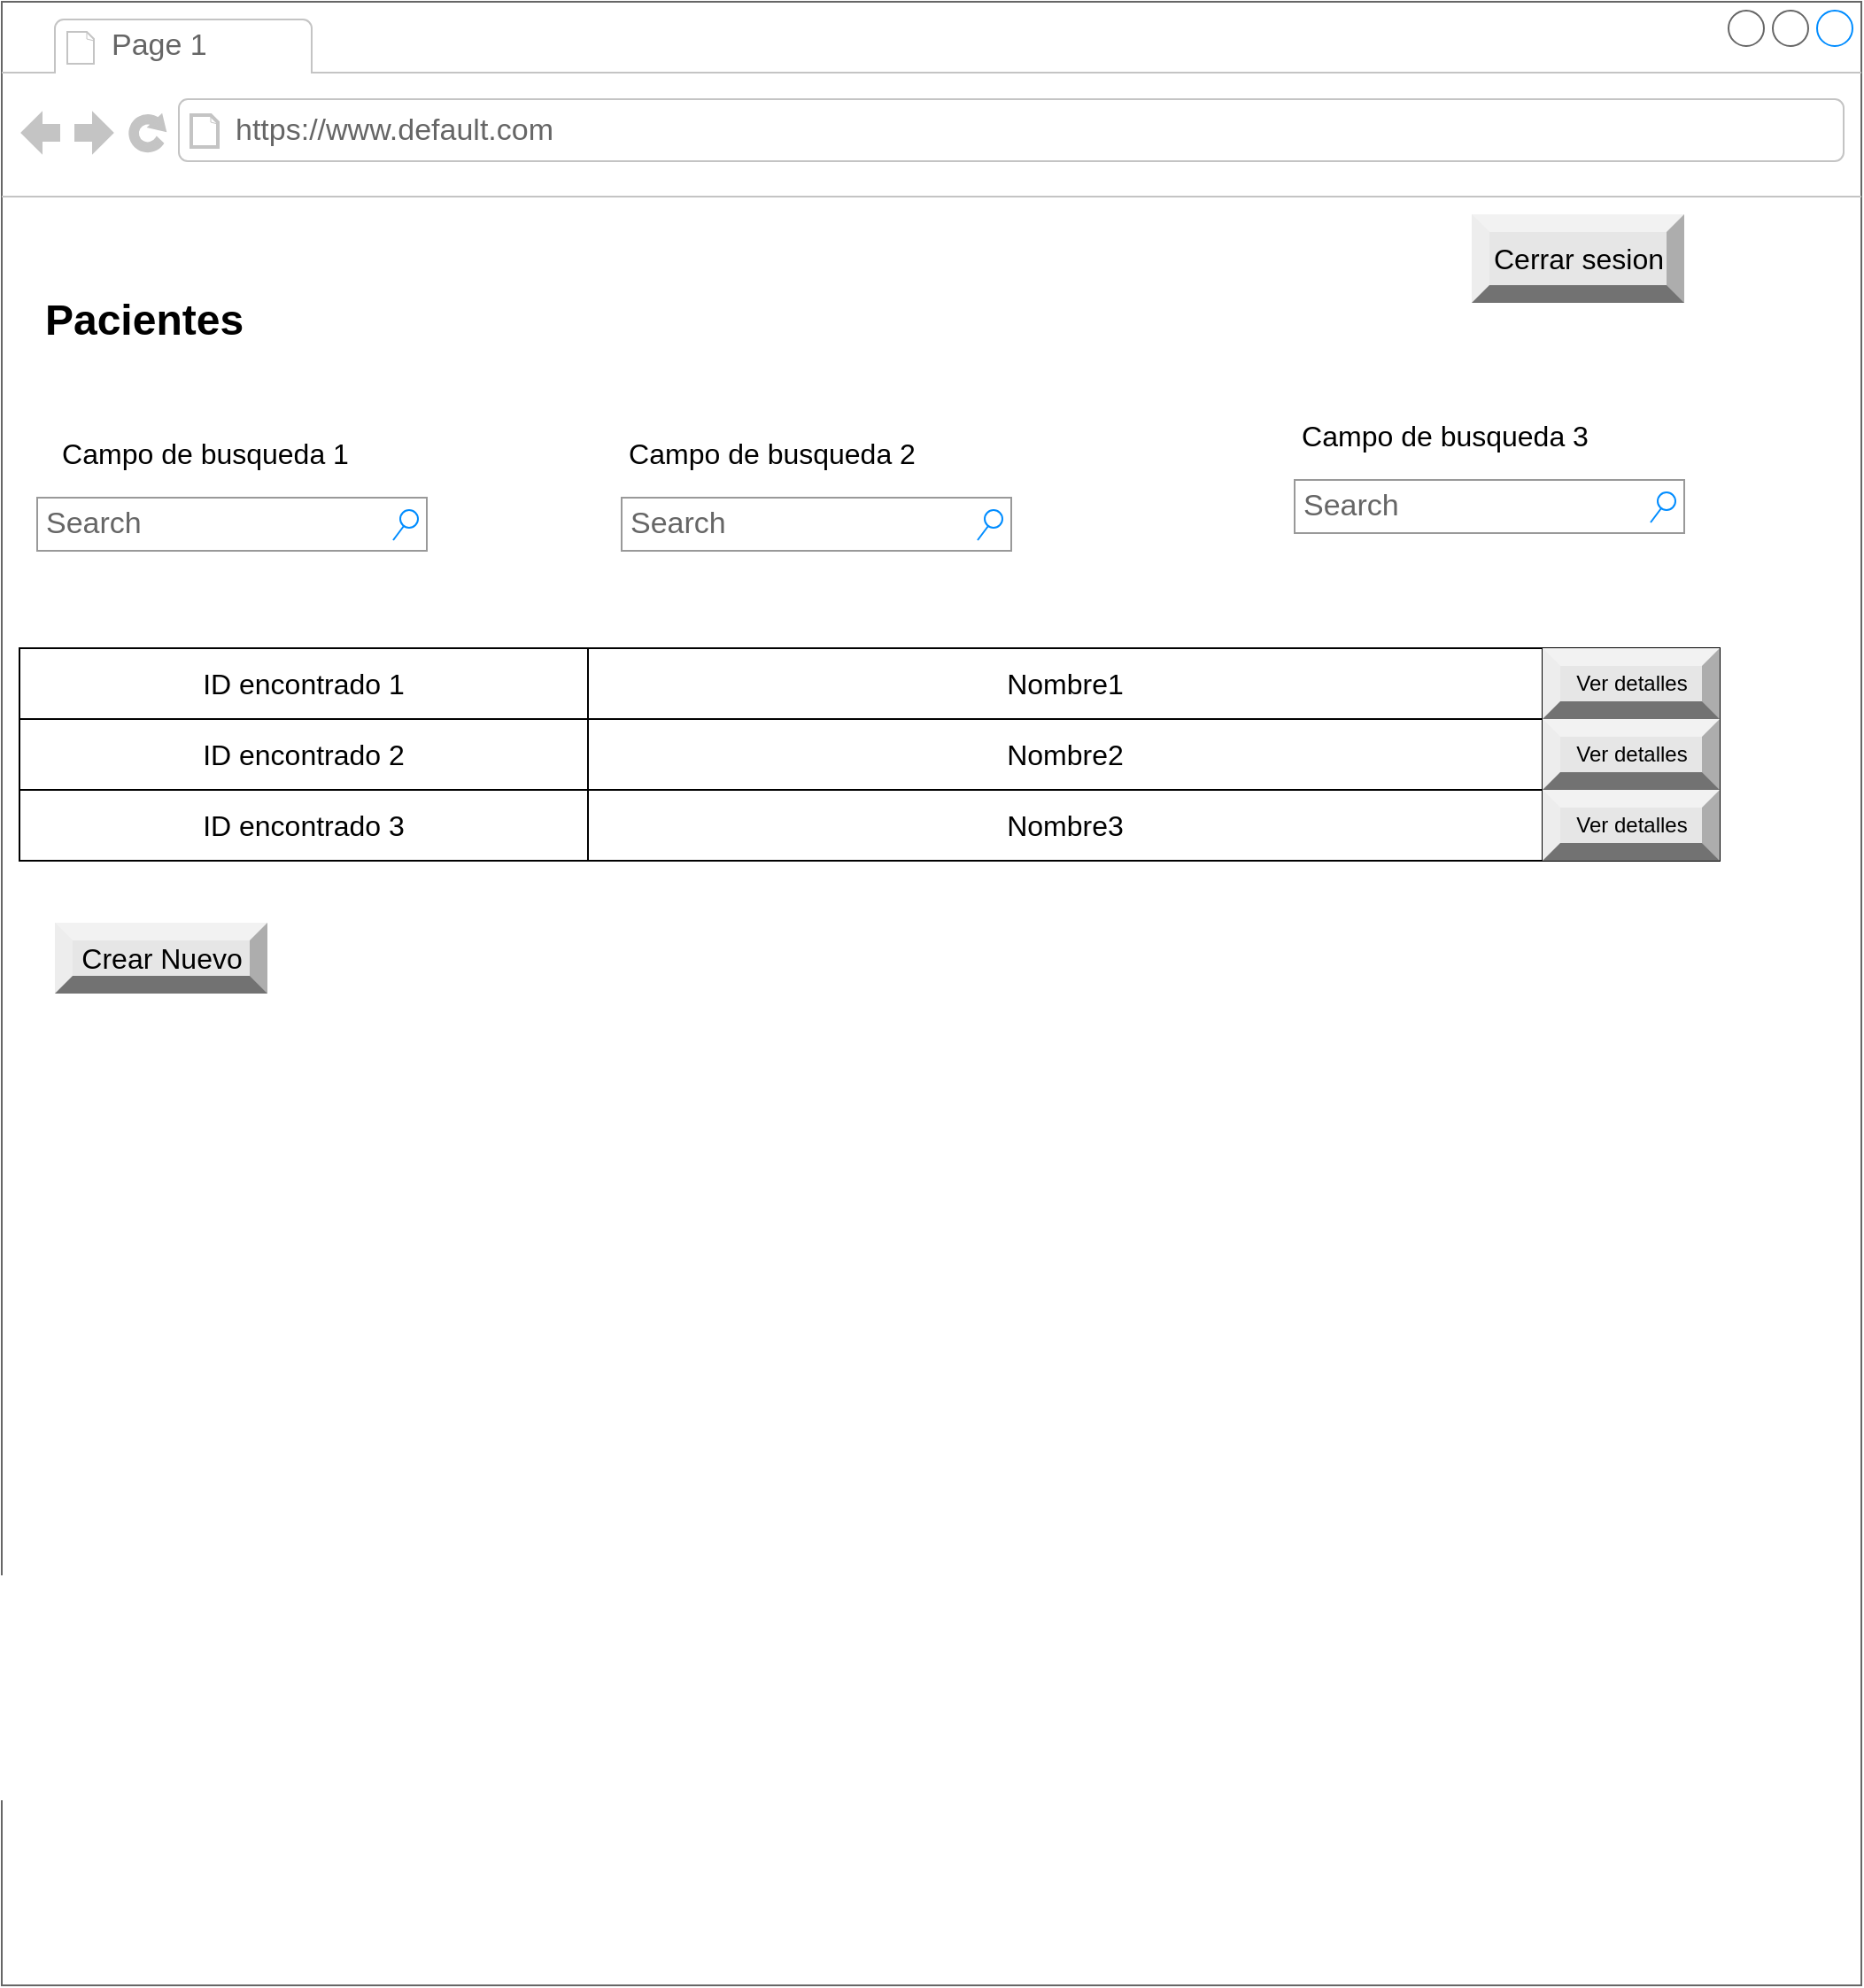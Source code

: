 <mxfile version="16.5.0" type="github">
  <diagram name="Page-1" id="2cc2dc42-3aac-f2a9-1cec-7a8b7cbee084">
    <mxGraphModel dx="770" dy="501" grid="1" gridSize="10" guides="1" tooltips="1" connect="1" arrows="1" fold="1" page="1" pageScale="1" pageWidth="1100" pageHeight="850" background="none" math="0" shadow="0">
      <root>
        <mxCell id="0" />
        <mxCell id="1" parent="0" />
        <mxCell id="7026571954dc6520-1" value="" style="strokeWidth=1;shadow=0;dashed=0;align=center;html=1;shape=mxgraph.mockup.containers.browserWindow;rSize=0;strokeColor=#666666;mainText=,;recursiveResize=0;rounded=0;labelBackgroundColor=none;fontFamily=Verdana;fontSize=12" parent="1" vertex="1">
          <mxGeometry x="120" y="60" width="1050" height="1120" as="geometry" />
        </mxCell>
        <mxCell id="7026571954dc6520-2" value="Page 1" style="strokeWidth=1;shadow=0;dashed=0;align=center;html=1;shape=mxgraph.mockup.containers.anchor;fontSize=17;fontColor=#666666;align=left;" parent="7026571954dc6520-1" vertex="1">
          <mxGeometry x="60" y="12" width="110" height="26" as="geometry" />
        </mxCell>
        <mxCell id="7026571954dc6520-3" value="https://www.default.com" style="strokeWidth=1;shadow=0;dashed=0;align=center;html=1;shape=mxgraph.mockup.containers.anchor;rSize=0;fontSize=17;fontColor=#666666;align=left;" parent="7026571954dc6520-1" vertex="1">
          <mxGeometry x="130" y="60" width="250" height="26" as="geometry" />
        </mxCell>
        <mxCell id="LoF7N9ZbmjchOXrET8C3-100" value="Search" style="strokeWidth=1;shadow=0;dashed=0;align=center;html=1;shape=mxgraph.mockup.forms.searchBox;strokeColor=#999999;mainText=;strokeColor2=#008cff;fontColor=#666666;fontSize=17;align=left;spacingLeft=3;rounded=0;labelBackgroundColor=none;" parent="7026571954dc6520-1" vertex="1">
          <mxGeometry x="350" y="280" width="220" height="30" as="geometry" />
        </mxCell>
        <mxCell id="LoF7N9ZbmjchOXrET8C3-102" value="Search" style="strokeWidth=1;shadow=0;dashed=0;align=center;html=1;shape=mxgraph.mockup.forms.searchBox;strokeColor=#999999;mainText=;strokeColor2=#008cff;fontColor=#666666;fontSize=17;align=left;spacingLeft=3;rounded=0;labelBackgroundColor=none;" parent="7026571954dc6520-1" vertex="1">
          <mxGeometry x="730" y="270" width="220" height="30" as="geometry" />
        </mxCell>
        <mxCell id="LoF7N9ZbmjchOXrET8C3-103" value="" style="shape=table;html=1;whiteSpace=wrap;startSize=0;container=1;collapsible=0;childLayout=tableLayout;" parent="7026571954dc6520-1" vertex="1">
          <mxGeometry x="10" y="365" width="960" height="120" as="geometry" />
        </mxCell>
        <mxCell id="LoF7N9ZbmjchOXrET8C3-104" value="" style="shape=tableRow;horizontal=0;startSize=0;swimlaneHead=0;swimlaneBody=0;top=0;left=0;bottom=0;right=0;collapsible=0;dropTarget=0;fillColor=none;points=[[0,0.5],[1,0.5]];portConstraint=eastwest;" parent="LoF7N9ZbmjchOXrET8C3-103" vertex="1">
          <mxGeometry width="960" height="40" as="geometry" />
        </mxCell>
        <mxCell id="LoF7N9ZbmjchOXrET8C3-105" value="&lt;font style=&quot;font-size: 16px&quot;&gt;ID encontrado 1&lt;/font&gt;" style="shape=partialRectangle;html=1;whiteSpace=wrap;connectable=0;fillColor=none;top=0;left=0;bottom=0;right=0;overflow=hidden;" parent="LoF7N9ZbmjchOXrET8C3-104" vertex="1">
          <mxGeometry width="321" height="40" as="geometry">
            <mxRectangle width="321" height="40" as="alternateBounds" />
          </mxGeometry>
        </mxCell>
        <mxCell id="LoF7N9ZbmjchOXrET8C3-106" value="&lt;font style=&quot;font-size: 16px&quot;&gt;Nombre1&lt;/font&gt;" style="shape=partialRectangle;html=1;whiteSpace=wrap;connectable=0;fillColor=none;top=0;left=0;bottom=0;right=0;overflow=hidden;" parent="LoF7N9ZbmjchOXrET8C3-104" vertex="1">
          <mxGeometry x="321" width="539" height="40" as="geometry">
            <mxRectangle width="539" height="40" as="alternateBounds" />
          </mxGeometry>
        </mxCell>
        <mxCell id="LoF7N9ZbmjchOXrET8C3-107" value="" style="shape=partialRectangle;html=1;whiteSpace=wrap;connectable=0;fillColor=none;top=0;left=0;bottom=0;right=0;overflow=hidden;" parent="LoF7N9ZbmjchOXrET8C3-104" vertex="1">
          <mxGeometry x="860" width="100" height="40" as="geometry">
            <mxRectangle width="100" height="40" as="alternateBounds" />
          </mxGeometry>
        </mxCell>
        <mxCell id="LoF7N9ZbmjchOXrET8C3-108" value="" style="shape=tableRow;horizontal=0;startSize=0;swimlaneHead=0;swimlaneBody=0;top=0;left=0;bottom=0;right=0;collapsible=0;dropTarget=0;fillColor=none;points=[[0,0.5],[1,0.5]];portConstraint=eastwest;" parent="LoF7N9ZbmjchOXrET8C3-103" vertex="1">
          <mxGeometry y="40" width="960" height="40" as="geometry" />
        </mxCell>
        <mxCell id="LoF7N9ZbmjchOXrET8C3-109" value="&lt;font style=&quot;font-size: 16px&quot;&gt;ID encontrado 2&lt;/font&gt;" style="shape=partialRectangle;html=1;whiteSpace=wrap;connectable=0;fillColor=none;top=0;left=0;bottom=0;right=0;overflow=hidden;" parent="LoF7N9ZbmjchOXrET8C3-108" vertex="1">
          <mxGeometry width="321" height="40" as="geometry">
            <mxRectangle width="321" height="40" as="alternateBounds" />
          </mxGeometry>
        </mxCell>
        <mxCell id="LoF7N9ZbmjchOXrET8C3-110" value="&lt;font style=&quot;font-size: 16px&quot;&gt;Nombre2&lt;/font&gt;" style="shape=partialRectangle;html=1;whiteSpace=wrap;connectable=0;fillColor=none;top=0;left=0;bottom=0;right=0;overflow=hidden;" parent="LoF7N9ZbmjchOXrET8C3-108" vertex="1">
          <mxGeometry x="321" width="539" height="40" as="geometry">
            <mxRectangle width="539" height="40" as="alternateBounds" />
          </mxGeometry>
        </mxCell>
        <mxCell id="LoF7N9ZbmjchOXrET8C3-111" value="" style="shape=partialRectangle;html=1;whiteSpace=wrap;connectable=0;fillColor=none;top=0;left=0;bottom=0;right=0;overflow=hidden;" parent="LoF7N9ZbmjchOXrET8C3-108" vertex="1">
          <mxGeometry x="860" width="100" height="40" as="geometry">
            <mxRectangle width="100" height="40" as="alternateBounds" />
          </mxGeometry>
        </mxCell>
        <mxCell id="LoF7N9ZbmjchOXrET8C3-112" style="shape=tableRow;horizontal=0;startSize=0;swimlaneHead=0;swimlaneBody=0;top=0;left=0;bottom=0;right=0;collapsible=0;dropTarget=0;fillColor=none;points=[[0,0.5],[1,0.5]];portConstraint=eastwest;" parent="LoF7N9ZbmjchOXrET8C3-103" vertex="1">
          <mxGeometry y="80" width="960" height="40" as="geometry" />
        </mxCell>
        <mxCell id="LoF7N9ZbmjchOXrET8C3-113" value="&lt;span&gt;&lt;font style=&quot;font-size: 16px&quot;&gt;ID encontrado 3&lt;/font&gt;&lt;/span&gt;" style="shape=partialRectangle;html=1;whiteSpace=wrap;connectable=0;fillColor=none;top=0;left=0;bottom=0;right=0;overflow=hidden;" parent="LoF7N9ZbmjchOXrET8C3-112" vertex="1">
          <mxGeometry width="321" height="40" as="geometry">
            <mxRectangle width="321" height="40" as="alternateBounds" />
          </mxGeometry>
        </mxCell>
        <mxCell id="LoF7N9ZbmjchOXrET8C3-114" value="&lt;font style=&quot;font-size: 16px&quot;&gt;Nombre3&lt;/font&gt;" style="shape=partialRectangle;html=1;whiteSpace=wrap;connectable=0;fillColor=none;top=0;left=0;bottom=0;right=0;overflow=hidden;" parent="LoF7N9ZbmjchOXrET8C3-112" vertex="1">
          <mxGeometry x="321" width="539" height="40" as="geometry">
            <mxRectangle width="539" height="40" as="alternateBounds" />
          </mxGeometry>
        </mxCell>
        <mxCell id="LoF7N9ZbmjchOXrET8C3-115" style="shape=partialRectangle;html=1;whiteSpace=wrap;connectable=0;fillColor=none;top=0;left=0;bottom=0;right=0;overflow=hidden;" parent="LoF7N9ZbmjchOXrET8C3-112" vertex="1">
          <mxGeometry x="860" width="100" height="40" as="geometry">
            <mxRectangle width="100" height="40" as="alternateBounds" />
          </mxGeometry>
        </mxCell>
        <mxCell id="LoF7N9ZbmjchOXrET8C3-128" value="Ver detalles" style="labelPosition=center;verticalLabelPosition=middle;align=center;html=1;shape=mxgraph.basic.shaded_button;dx=10;fillColor=#E6E6E6;strokeColor=none;" parent="7026571954dc6520-1" vertex="1">
          <mxGeometry x="870" y="365" width="100" height="40" as="geometry" />
        </mxCell>
        <mxCell id="LoF7N9ZbmjchOXrET8C3-129" value="Ver detalles" style="labelPosition=center;verticalLabelPosition=middle;align=center;html=1;shape=mxgraph.basic.shaded_button;dx=10;fillColor=#E6E6E6;strokeColor=none;" parent="7026571954dc6520-1" vertex="1">
          <mxGeometry x="870" y="445" width="100" height="40" as="geometry" />
        </mxCell>
        <mxCell id="LoF7N9ZbmjchOXrET8C3-130" value="Ver detalles" style="labelPosition=center;verticalLabelPosition=middle;align=center;html=1;shape=mxgraph.basic.shaded_button;dx=10;fillColor=#E6E6E6;strokeColor=none;" parent="7026571954dc6520-1" vertex="1">
          <mxGeometry x="870" y="405" width="100" height="40" as="geometry" />
        </mxCell>
        <mxCell id="LoF7N9ZbmjchOXrET8C3-267" value="Crear Nuevo" style="labelPosition=center;verticalLabelPosition=middle;align=center;html=1;shape=mxgraph.basic.shaded_button;dx=10;fillColor=#E6E6E6;strokeColor=none;fontSize=16;" parent="7026571954dc6520-1" vertex="1">
          <mxGeometry x="30" y="520" width="120" height="40" as="geometry" />
        </mxCell>
        <mxCell id="LoF7N9ZbmjchOXrET8C3-268" value="Cerrar sesion" style="labelPosition=center;verticalLabelPosition=middle;align=center;html=1;shape=mxgraph.basic.shaded_button;dx=10;fillColor=#E6E6E6;strokeColor=none;fontSize=16;" parent="7026571954dc6520-1" vertex="1">
          <mxGeometry x="830" y="120" width="120" height="50" as="geometry" />
        </mxCell>
        <mxCell id="jbLwAe7Ewo4H_VJlkpQP-1" value="&lt;font style=&quot;font-size: 16px&quot;&gt;Campo de busqueda 1&lt;/font&gt;" style="text;html=1;strokeColor=none;fillColor=none;align=center;verticalAlign=middle;whiteSpace=wrap;rounded=0;" parent="7026571954dc6520-1" vertex="1">
          <mxGeometry x="20" y="240" width="190" height="30" as="geometry" />
        </mxCell>
        <mxCell id="jbLwAe7Ewo4H_VJlkpQP-2" value="Pacientes" style="text;strokeColor=none;fillColor=none;html=1;fontSize=24;fontStyle=1;verticalAlign=middle;align=center;" parent="7026571954dc6520-1" vertex="1">
          <mxGeometry x="20" y="160" width="120" height="40" as="geometry" />
        </mxCell>
        <mxCell id="jbLwAe7Ewo4H_VJlkpQP-3" value="&lt;font style=&quot;font-size: 16px&quot;&gt;Campo de busqueda 2&lt;/font&gt;" style="text;html=1;strokeColor=none;fillColor=none;align=center;verticalAlign=middle;whiteSpace=wrap;rounded=0;" parent="7026571954dc6520-1" vertex="1">
          <mxGeometry x="350" y="240" width="170" height="30" as="geometry" />
        </mxCell>
        <mxCell id="jbLwAe7Ewo4H_VJlkpQP-4" value="&lt;font style=&quot;font-size: 16px&quot;&gt;Campo de busqueda 3&lt;/font&gt;" style="text;html=1;strokeColor=none;fillColor=none;align=center;verticalAlign=middle;whiteSpace=wrap;rounded=0;" parent="7026571954dc6520-1" vertex="1">
          <mxGeometry x="730" y="230" width="170" height="30" as="geometry" />
        </mxCell>
        <mxCell id="jbLwAe7Ewo4H_VJlkpQP-5" value="Search" style="strokeWidth=1;shadow=0;dashed=0;align=center;html=1;shape=mxgraph.mockup.forms.searchBox;strokeColor=#999999;mainText=;strokeColor2=#008cff;fontColor=#666666;fontSize=17;align=left;spacingLeft=3;rounded=0;labelBackgroundColor=none;" parent="7026571954dc6520-1" vertex="1">
          <mxGeometry x="20" y="280" width="220" height="30" as="geometry" />
        </mxCell>
      </root>
    </mxGraphModel>
  </diagram>
</mxfile>
